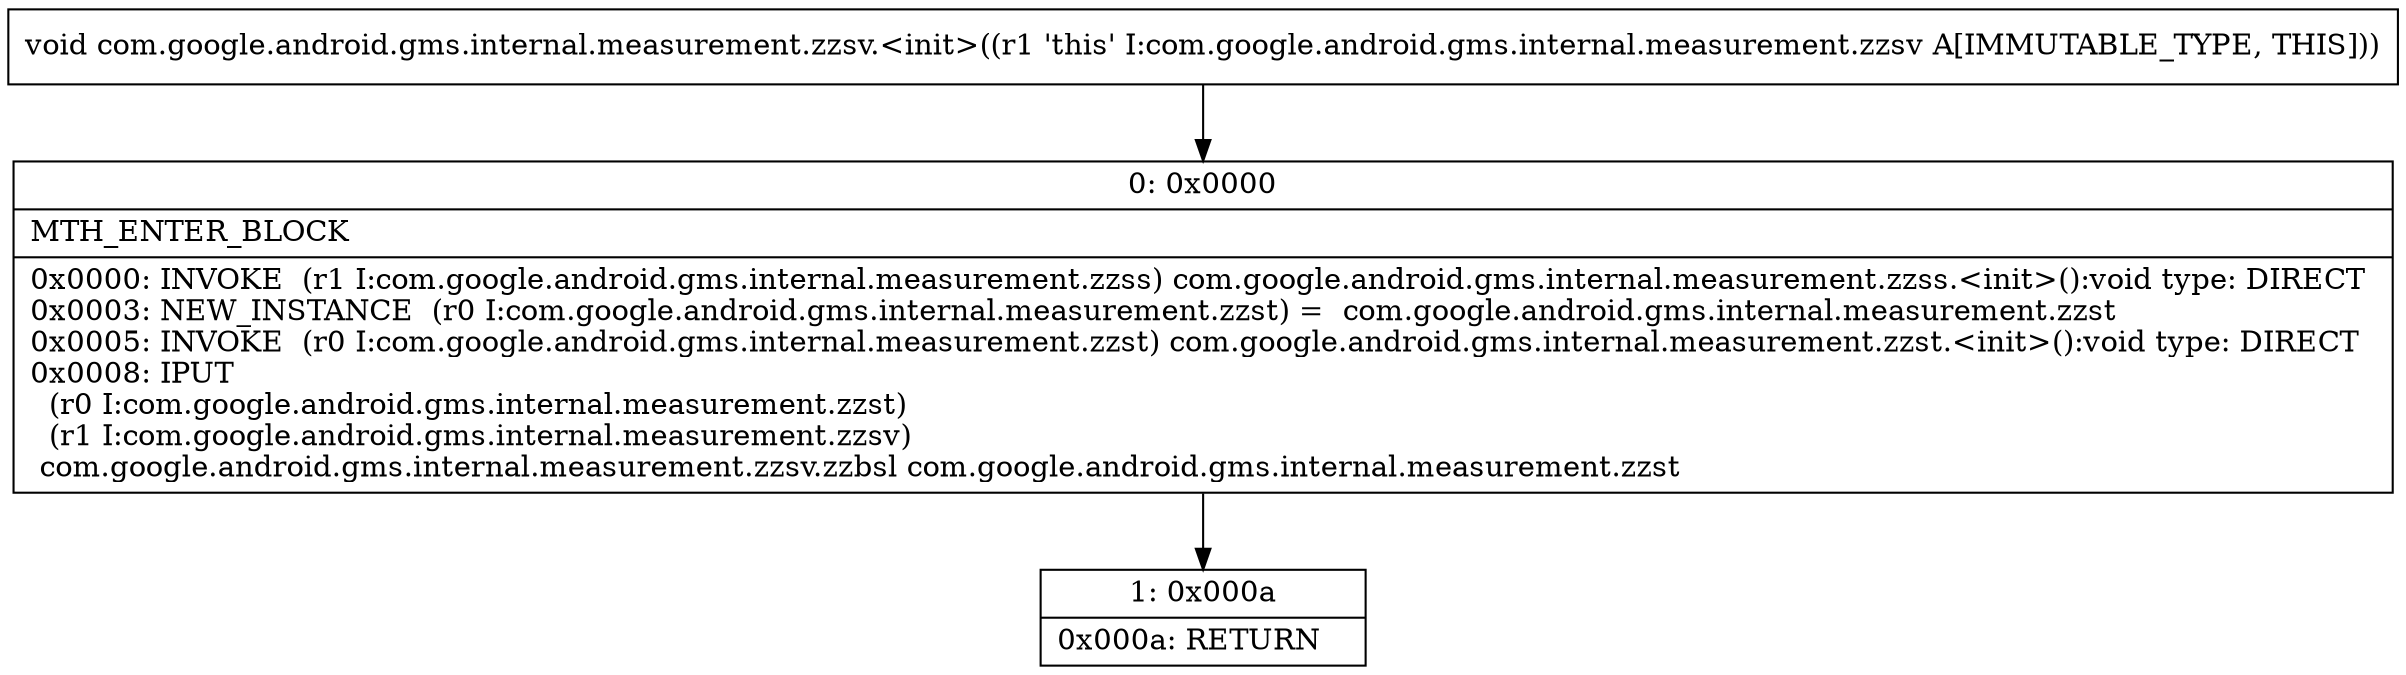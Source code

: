 digraph "CFG forcom.google.android.gms.internal.measurement.zzsv.\<init\>()V" {
Node_0 [shape=record,label="{0\:\ 0x0000|MTH_ENTER_BLOCK\l|0x0000: INVOKE  (r1 I:com.google.android.gms.internal.measurement.zzss) com.google.android.gms.internal.measurement.zzss.\<init\>():void type: DIRECT \l0x0003: NEW_INSTANCE  (r0 I:com.google.android.gms.internal.measurement.zzst) =  com.google.android.gms.internal.measurement.zzst \l0x0005: INVOKE  (r0 I:com.google.android.gms.internal.measurement.zzst) com.google.android.gms.internal.measurement.zzst.\<init\>():void type: DIRECT \l0x0008: IPUT  \l  (r0 I:com.google.android.gms.internal.measurement.zzst)\l  (r1 I:com.google.android.gms.internal.measurement.zzsv)\l com.google.android.gms.internal.measurement.zzsv.zzbsl com.google.android.gms.internal.measurement.zzst \l}"];
Node_1 [shape=record,label="{1\:\ 0x000a|0x000a: RETURN   \l}"];
MethodNode[shape=record,label="{void com.google.android.gms.internal.measurement.zzsv.\<init\>((r1 'this' I:com.google.android.gms.internal.measurement.zzsv A[IMMUTABLE_TYPE, THIS])) }"];
MethodNode -> Node_0;
Node_0 -> Node_1;
}

